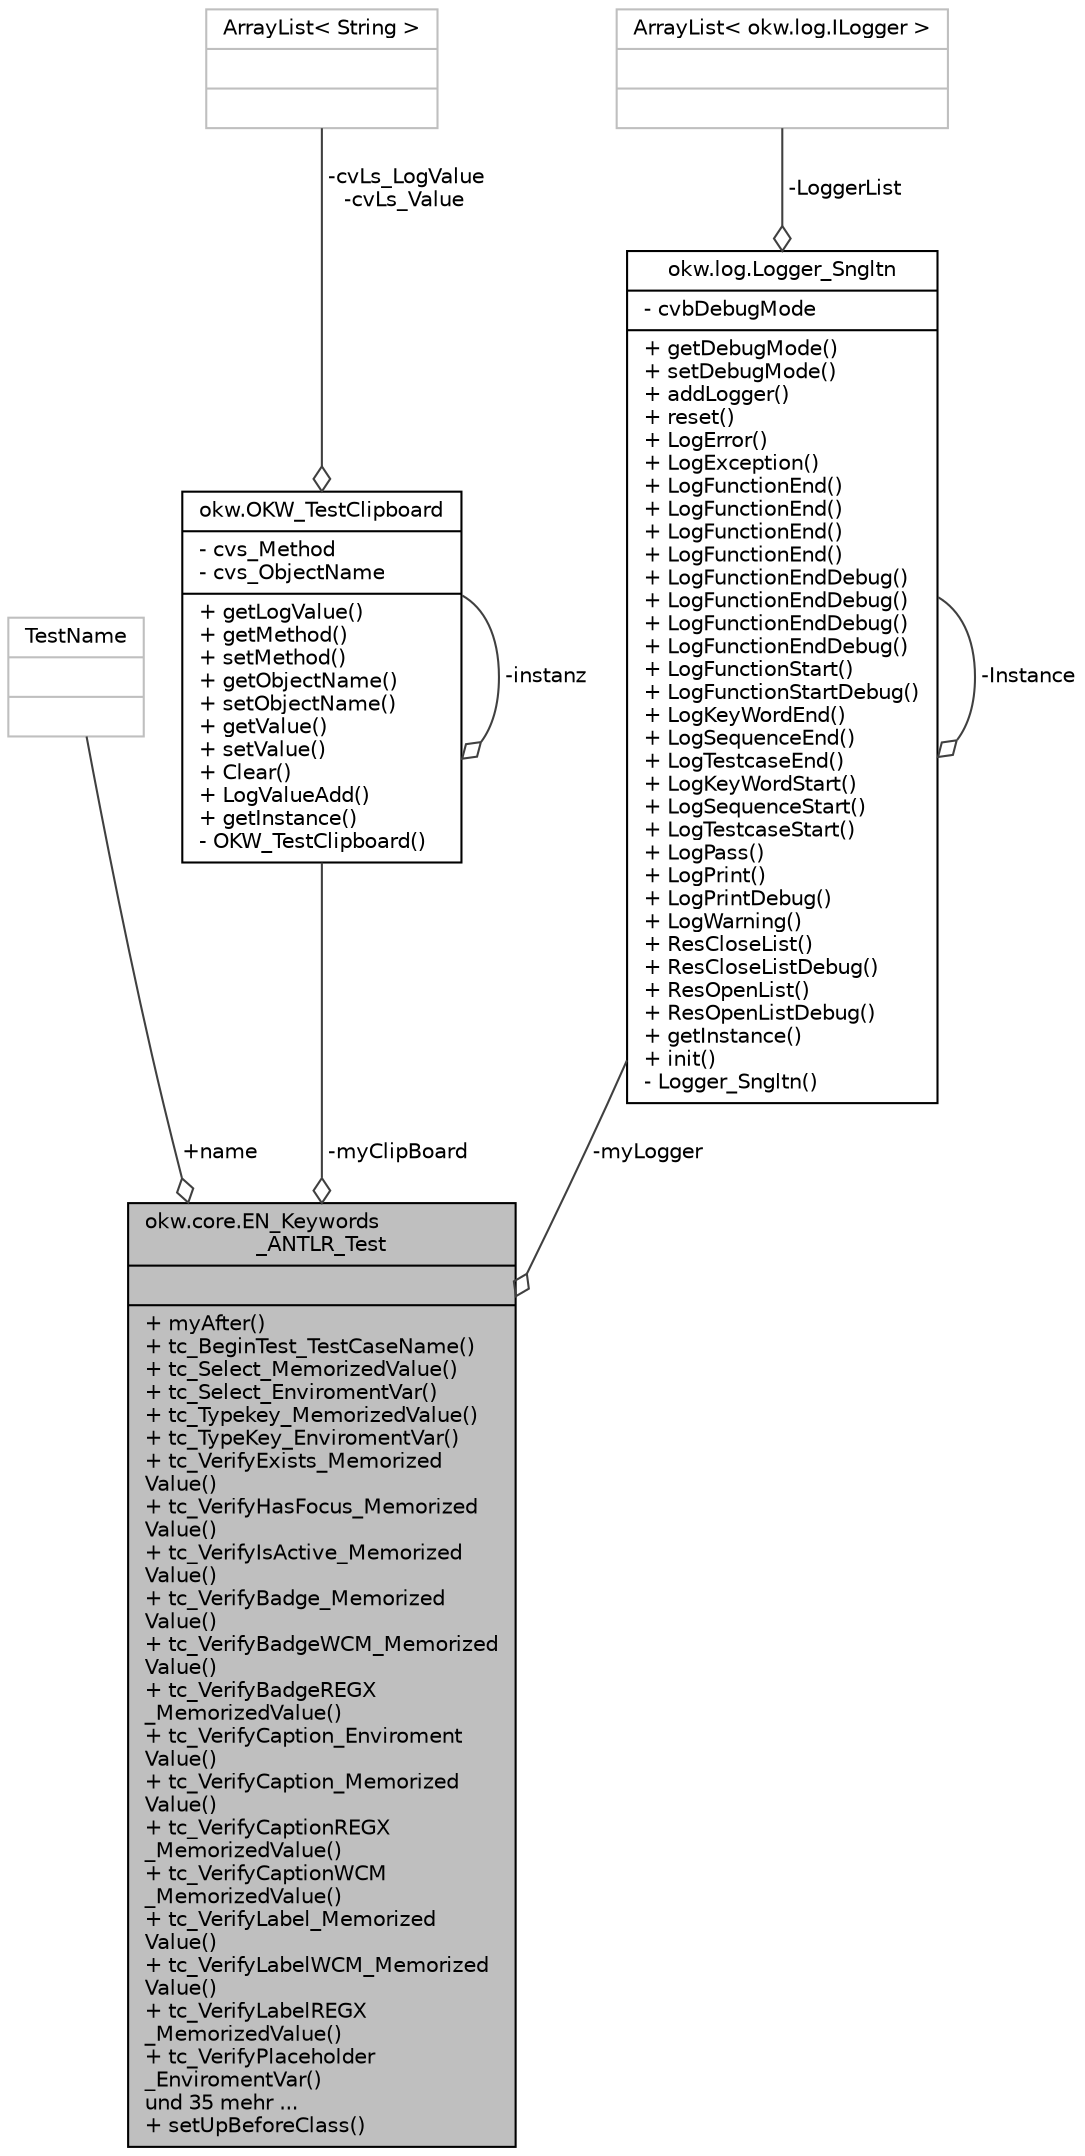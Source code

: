 digraph "okw.core.EN_Keywords_ANTLR_Test"
{
 // INTERACTIVE_SVG=YES
 // LATEX_PDF_SIZE
  edge [fontname="Helvetica",fontsize="10",labelfontname="Helvetica",labelfontsize="10"];
  node [fontname="Helvetica",fontsize="10",shape=record];
  Node1 [label="{okw.core.EN_Keywords\l_ANTLR_Test\n||+ myAfter()\l+ tc_BeginTest_TestCaseName()\l+ tc_Select_MemorizedValue()\l+ tc_Select_EnviromentVar()\l+ tc_Typekey_MemorizedValue()\l+ tc_TypeKey_EnviromentVar()\l+ tc_VerifyExists_Memorized\lValue()\l+ tc_VerifyHasFocus_Memorized\lValue()\l+ tc_VerifyIsActive_Memorized\lValue()\l+ tc_VerifyBadge_Memorized\lValue()\l+ tc_VerifyBadgeWCM_Memorized\lValue()\l+ tc_VerifyBadgeREGX\l_MemorizedValue()\l+ tc_VerifyCaption_Enviroment\lValue()\l+ tc_VerifyCaption_Memorized\lValue()\l+ tc_VerifyCaptionREGX\l_MemorizedValue()\l+ tc_VerifyCaptionWCM\l_MemorizedValue()\l+ tc_VerifyLabel_Memorized\lValue()\l+ tc_VerifyLabelWCM_Memorized\lValue()\l+ tc_VerifyLabelREGX\l_MemorizedValue()\l+ tc_VerifyPlaceholder\l_EnviromentVar()\lund 35 mehr ...\l+ setUpBeforeClass()\l}",height=0.2,width=0.4,color="black", fillcolor="grey75", style="filled", fontcolor="black",tooltip="Testfälle für die Prüfung der ANTLR-Funktionalitäten der Schlüsselwörtern."];
  Node2 -> Node1 [color="grey25",fontsize="10",style="solid",label=" +name" ,arrowhead="odiamond",fontname="Helvetica"];
  Node2 [label="{TestName\n||}",height=0.2,width=0.4,color="grey75", fillcolor="white", style="filled",tooltip=" "];
  Node3 -> Node1 [color="grey25",fontsize="10",style="solid",label=" -myClipBoard" ,arrowhead="odiamond",fontname="Helvetica"];
  Node3 [label="{okw.OKW_TestClipboard\n|- cvs_Method\l- cvs_ObjectName\l|+ getLogValue()\l+ getMethod()\l+ setMethod()\l+ getObjectName()\l+ setObjectName()\l+ getValue()\l+ setValue()\l+ Clear()\l+ LogValueAdd()\l+ getInstance()\l- OKW_TestClipboard()\l}",height=0.2,width=0.4,color="black", fillcolor="white", style="filled",URL="$classokw_1_1_o_k_w___test_clipboard.html",tooltip=" "];
  Node4 -> Node3 [color="grey25",fontsize="10",style="solid",label=" -cvLs_LogValue\n-cvLs_Value" ,arrowhead="odiamond",fontname="Helvetica"];
  Node4 [label="{ArrayList\< String \>\n||}",height=0.2,width=0.4,color="grey75", fillcolor="white", style="filled",tooltip=" "];
  Node3 -> Node3 [color="grey25",fontsize="10",style="solid",label=" -instanz" ,arrowhead="odiamond",fontname="Helvetica"];
  Node5 -> Node1 [color="grey25",fontsize="10",style="solid",label=" -myLogger" ,arrowhead="odiamond",fontname="Helvetica"];
  Node5 [label="{okw.log.Logger_Sngltn\n|- cvbDebugMode\l|+ getDebugMode()\l+ setDebugMode()\l+ addLogger()\l+ reset()\l+ LogError()\l+ LogException()\l+ LogFunctionEnd()\l+ LogFunctionEnd()\l+ LogFunctionEnd()\l+ LogFunctionEnd()\l+ LogFunctionEndDebug()\l+ LogFunctionEndDebug()\l+ LogFunctionEndDebug()\l+ LogFunctionEndDebug()\l+ LogFunctionStart()\l+ LogFunctionStartDebug()\l+ LogKeyWordEnd()\l+ LogSequenceEnd()\l+ LogTestcaseEnd()\l+ LogKeyWordStart()\l+ LogSequenceStart()\l+ LogTestcaseStart()\l+ LogPass()\l+ LogPrint()\l+ LogPrintDebug()\l+ LogWarning()\l+ ResCloseList()\l+ ResCloseListDebug()\l+ ResOpenList()\l+ ResOpenListDebug()\l+ getInstance()\l+ init()\l- Logger_Sngltn()\l}",height=0.2,width=0.4,color="black", fillcolor="white", style="filled",URL="$classokw_1_1log_1_1_logger___sngltn.html",tooltip=" "];
  Node6 -> Node5 [color="grey25",fontsize="10",style="solid",label=" -LoggerList" ,arrowhead="odiamond",fontname="Helvetica"];
  Node6 [label="{ArrayList\< okw.log.ILogger \>\n||}",height=0.2,width=0.4,color="grey75", fillcolor="white", style="filled",tooltip=" "];
  Node5 -> Node5 [color="grey25",fontsize="10",style="solid",label=" -Instance" ,arrowhead="odiamond",fontname="Helvetica"];
}
